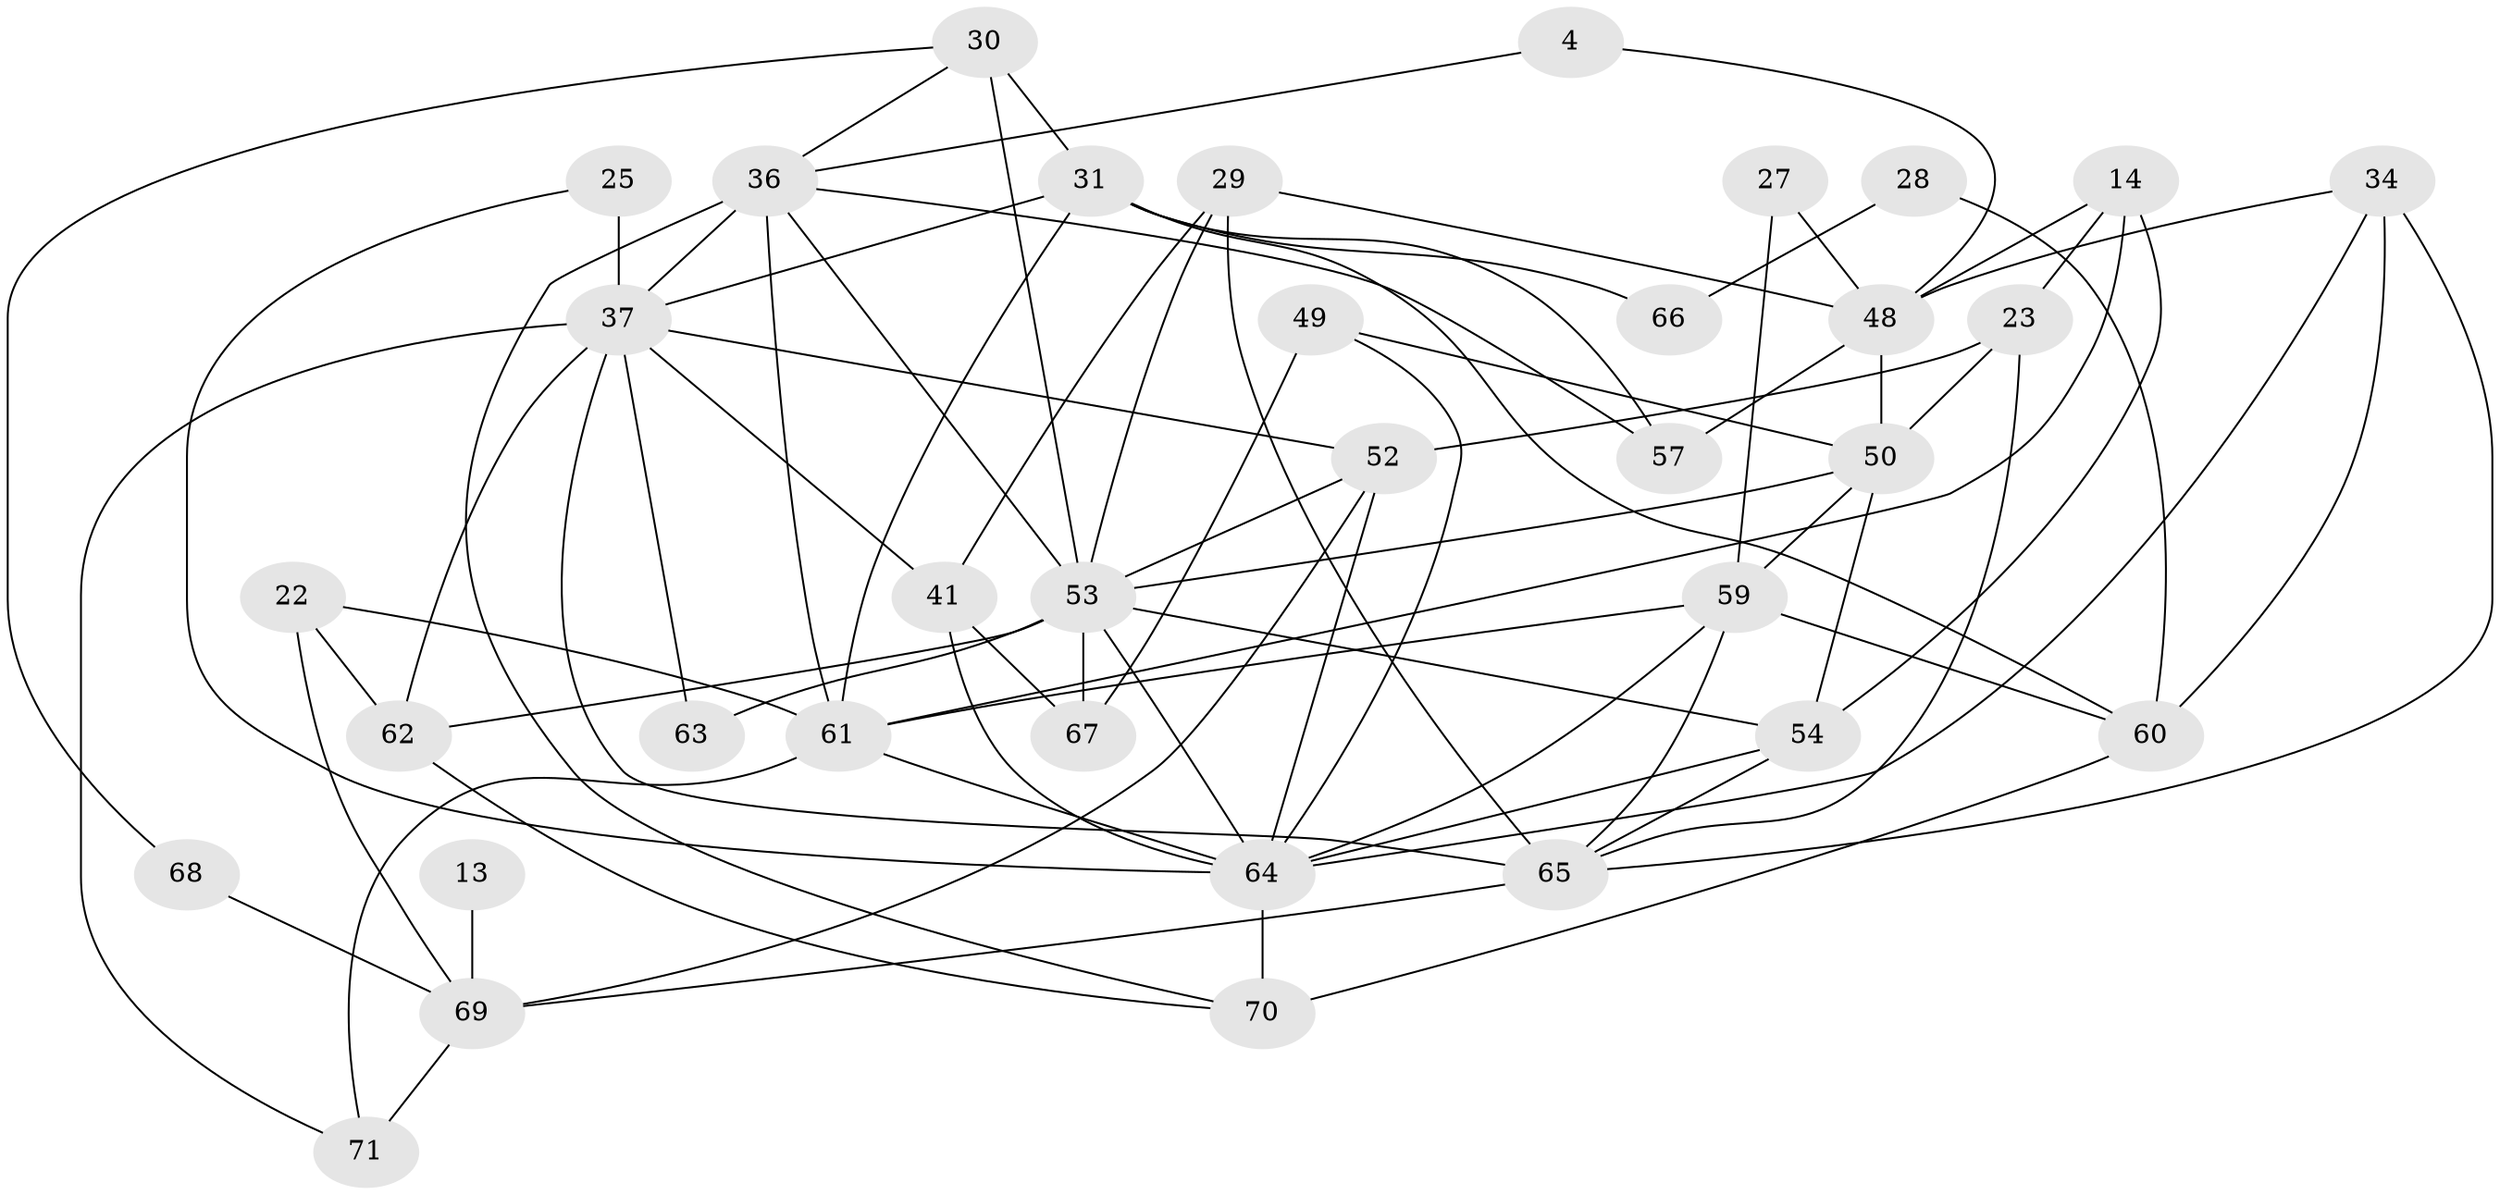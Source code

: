 // original degree distribution, {2: 0.15492957746478872, 5: 0.18309859154929578, 6: 0.09859154929577464, 3: 0.2112676056338028, 4: 0.30985915492957744, 7: 0.028169014084507043, 8: 0.014084507042253521}
// Generated by graph-tools (version 1.1) at 2025/51/03/09/25 04:51:11]
// undirected, 35 vertices, 79 edges
graph export_dot {
graph [start="1"]
  node [color=gray90,style=filled];
  4;
  13;
  14 [super="+6"];
  22 [super="+11"];
  23;
  25;
  27;
  28;
  29 [super="+12"];
  30 [super="+24"];
  31 [super="+2"];
  34 [super="+1"];
  36 [super="+9+19"];
  37 [super="+15"];
  41;
  48 [super="+40"];
  49 [super="+45"];
  50 [super="+42"];
  52;
  53 [super="+20+16"];
  54 [super="+43"];
  57;
  59 [super="+51"];
  60 [super="+8"];
  61 [super="+26"];
  62 [super="+58"];
  63;
  64 [super="+10+39"];
  65 [super="+55"];
  66 [super="+47"];
  67;
  68;
  69 [super="+44"];
  70 [super="+56+21+35"];
  71 [super="+38"];
  4 -- 48;
  4 -- 36;
  13 -- 69 [weight=2];
  14 -- 23;
  14 -- 48;
  14 -- 61;
  14 -- 54;
  22 -- 62;
  22 -- 69;
  22 -- 61;
  23 -- 52;
  23 -- 50;
  23 -- 65;
  25 -- 64;
  25 -- 37 [weight=2];
  27 -- 59;
  27 -- 48;
  28 -- 60 [weight=2];
  28 -- 66;
  29 -- 41;
  29 -- 65;
  29 -- 48;
  29 -- 53 [weight=2];
  30 -- 36;
  30 -- 31;
  30 -- 53 [weight=2];
  30 -- 68;
  31 -- 37;
  31 -- 60 [weight=2];
  31 -- 66 [weight=2];
  31 -- 57;
  31 -- 61;
  34 -- 65;
  34 -- 48;
  34 -- 64;
  34 -- 60;
  36 -- 57;
  36 -- 61 [weight=2];
  36 -- 70 [weight=2];
  36 -- 53;
  36 -- 37 [weight=2];
  37 -- 62 [weight=2];
  37 -- 71;
  37 -- 65 [weight=2];
  37 -- 52;
  37 -- 41 [weight=2];
  37 -- 63;
  41 -- 67;
  41 -- 64 [weight=2];
  48 -- 50 [weight=2];
  48 -- 57;
  49 -- 67 [weight=2];
  49 -- 64;
  49 -- 50 [weight=2];
  50 -- 54;
  50 -- 59 [weight=2];
  50 -- 53;
  52 -- 69;
  52 -- 53;
  52 -- 64;
  53 -- 67;
  53 -- 54 [weight=2];
  53 -- 62 [weight=2];
  53 -- 63;
  53 -- 64;
  54 -- 64;
  54 -- 65;
  59 -- 64;
  59 -- 60;
  59 -- 61;
  59 -- 65;
  60 -- 70 [weight=3];
  61 -- 71;
  61 -- 64 [weight=2];
  62 -- 70;
  64 -- 70 [weight=2];
  65 -- 69 [weight=2];
  68 -- 69 [weight=2];
  69 -- 71;
}
